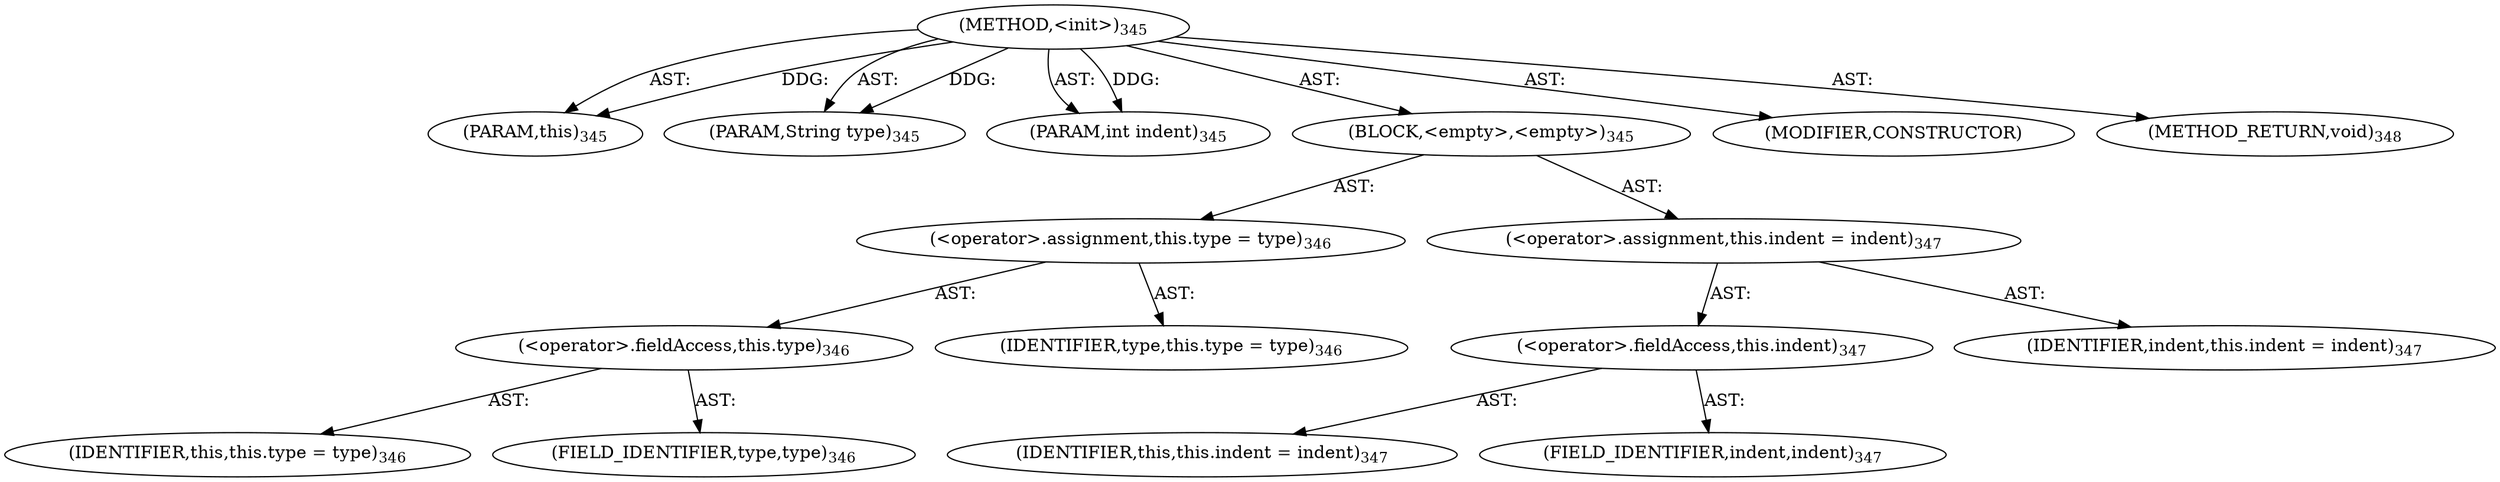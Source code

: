 digraph "&lt;init&gt;" {  
"111669149707" [label = <(METHOD,&lt;init&gt;)<SUB>345</SUB>> ]
"115964116996" [label = <(PARAM,this)<SUB>345</SUB>> ]
"115964117014" [label = <(PARAM,String type)<SUB>345</SUB>> ]
"115964117015" [label = <(PARAM,int indent)<SUB>345</SUB>> ]
"25769803816" [label = <(BLOCK,&lt;empty&gt;,&lt;empty&gt;)<SUB>345</SUB>> ]
"30064771263" [label = <(&lt;operator&gt;.assignment,this.type = type)<SUB>346</SUB>> ]
"30064771264" [label = <(&lt;operator&gt;.fieldAccess,this.type)<SUB>346</SUB>> ]
"68719476741" [label = <(IDENTIFIER,this,this.type = type)<SUB>346</SUB>> ]
"55834574891" [label = <(FIELD_IDENTIFIER,type,type)<SUB>346</SUB>> ]
"68719476896" [label = <(IDENTIFIER,type,this.type = type)<SUB>346</SUB>> ]
"30064771265" [label = <(&lt;operator&gt;.assignment,this.indent = indent)<SUB>347</SUB>> ]
"30064771266" [label = <(&lt;operator&gt;.fieldAccess,this.indent)<SUB>347</SUB>> ]
"68719476742" [label = <(IDENTIFIER,this,this.indent = indent)<SUB>347</SUB>> ]
"55834574892" [label = <(FIELD_IDENTIFIER,indent,indent)<SUB>347</SUB>> ]
"68719476897" [label = <(IDENTIFIER,indent,this.indent = indent)<SUB>347</SUB>> ]
"133143986214" [label = <(MODIFIER,CONSTRUCTOR)> ]
"128849018891" [label = <(METHOD_RETURN,void)<SUB>348</SUB>> ]
  "111669149707" -> "115964116996"  [ label = "AST: "] 
  "111669149707" -> "115964117014"  [ label = "AST: "] 
  "111669149707" -> "115964117015"  [ label = "AST: "] 
  "111669149707" -> "25769803816"  [ label = "AST: "] 
  "111669149707" -> "133143986214"  [ label = "AST: "] 
  "111669149707" -> "128849018891"  [ label = "AST: "] 
  "25769803816" -> "30064771263"  [ label = "AST: "] 
  "25769803816" -> "30064771265"  [ label = "AST: "] 
  "30064771263" -> "30064771264"  [ label = "AST: "] 
  "30064771263" -> "68719476896"  [ label = "AST: "] 
  "30064771264" -> "68719476741"  [ label = "AST: "] 
  "30064771264" -> "55834574891"  [ label = "AST: "] 
  "30064771265" -> "30064771266"  [ label = "AST: "] 
  "30064771265" -> "68719476897"  [ label = "AST: "] 
  "30064771266" -> "68719476742"  [ label = "AST: "] 
  "30064771266" -> "55834574892"  [ label = "AST: "] 
  "111669149707" -> "115964116996"  [ label = "DDG: "] 
  "111669149707" -> "115964117014"  [ label = "DDG: "] 
  "111669149707" -> "115964117015"  [ label = "DDG: "] 
}
